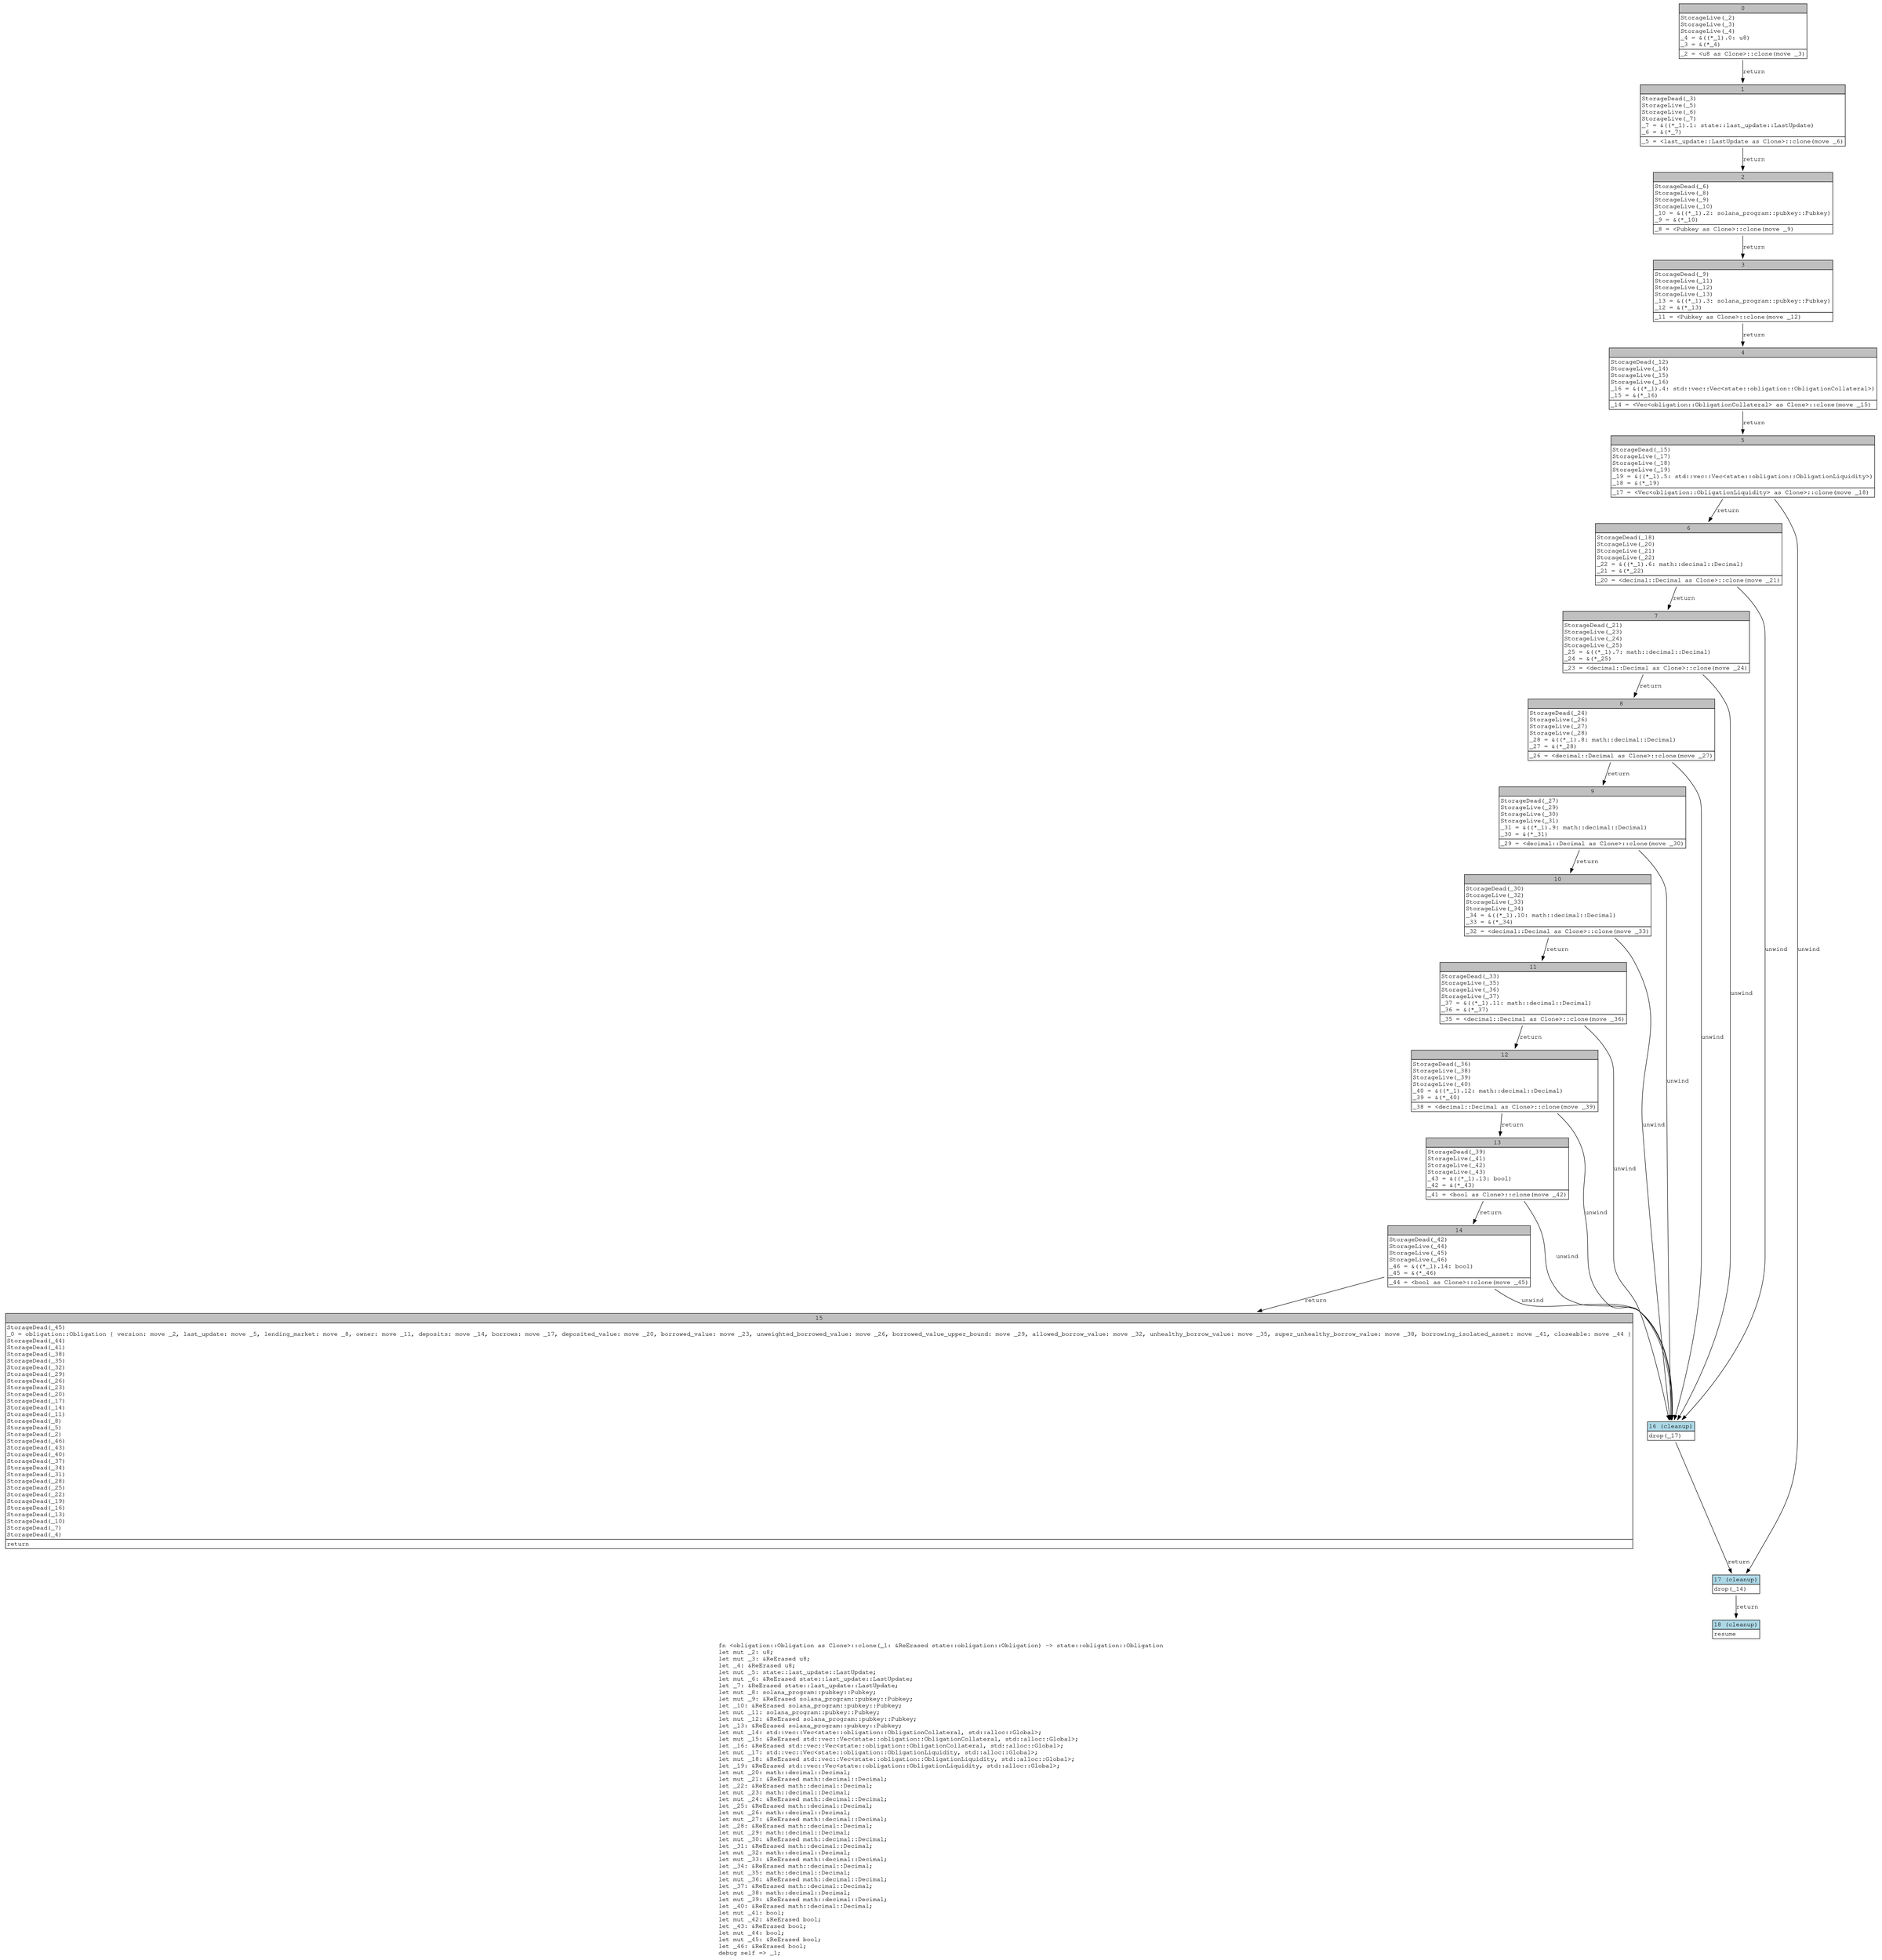 digraph Mir_0_1988 {
    graph [fontname="Courier, monospace"];
    node [fontname="Courier, monospace"];
    edge [fontname="Courier, monospace"];
    label=<fn &lt;obligation::Obligation as Clone&gt;::clone(_1: &amp;ReErased state::obligation::Obligation) -&gt; state::obligation::Obligation<br align="left"/>let mut _2: u8;<br align="left"/>let mut _3: &amp;ReErased u8;<br align="left"/>let _4: &amp;ReErased u8;<br align="left"/>let mut _5: state::last_update::LastUpdate;<br align="left"/>let mut _6: &amp;ReErased state::last_update::LastUpdate;<br align="left"/>let _7: &amp;ReErased state::last_update::LastUpdate;<br align="left"/>let mut _8: solana_program::pubkey::Pubkey;<br align="left"/>let mut _9: &amp;ReErased solana_program::pubkey::Pubkey;<br align="left"/>let _10: &amp;ReErased solana_program::pubkey::Pubkey;<br align="left"/>let mut _11: solana_program::pubkey::Pubkey;<br align="left"/>let mut _12: &amp;ReErased solana_program::pubkey::Pubkey;<br align="left"/>let _13: &amp;ReErased solana_program::pubkey::Pubkey;<br align="left"/>let mut _14: std::vec::Vec&lt;state::obligation::ObligationCollateral, std::alloc::Global&gt;;<br align="left"/>let mut _15: &amp;ReErased std::vec::Vec&lt;state::obligation::ObligationCollateral, std::alloc::Global&gt;;<br align="left"/>let _16: &amp;ReErased std::vec::Vec&lt;state::obligation::ObligationCollateral, std::alloc::Global&gt;;<br align="left"/>let mut _17: std::vec::Vec&lt;state::obligation::ObligationLiquidity, std::alloc::Global&gt;;<br align="left"/>let mut _18: &amp;ReErased std::vec::Vec&lt;state::obligation::ObligationLiquidity, std::alloc::Global&gt;;<br align="left"/>let _19: &amp;ReErased std::vec::Vec&lt;state::obligation::ObligationLiquidity, std::alloc::Global&gt;;<br align="left"/>let mut _20: math::decimal::Decimal;<br align="left"/>let mut _21: &amp;ReErased math::decimal::Decimal;<br align="left"/>let _22: &amp;ReErased math::decimal::Decimal;<br align="left"/>let mut _23: math::decimal::Decimal;<br align="left"/>let mut _24: &amp;ReErased math::decimal::Decimal;<br align="left"/>let _25: &amp;ReErased math::decimal::Decimal;<br align="left"/>let mut _26: math::decimal::Decimal;<br align="left"/>let mut _27: &amp;ReErased math::decimal::Decimal;<br align="left"/>let _28: &amp;ReErased math::decimal::Decimal;<br align="left"/>let mut _29: math::decimal::Decimal;<br align="left"/>let mut _30: &amp;ReErased math::decimal::Decimal;<br align="left"/>let _31: &amp;ReErased math::decimal::Decimal;<br align="left"/>let mut _32: math::decimal::Decimal;<br align="left"/>let mut _33: &amp;ReErased math::decimal::Decimal;<br align="left"/>let _34: &amp;ReErased math::decimal::Decimal;<br align="left"/>let mut _35: math::decimal::Decimal;<br align="left"/>let mut _36: &amp;ReErased math::decimal::Decimal;<br align="left"/>let _37: &amp;ReErased math::decimal::Decimal;<br align="left"/>let mut _38: math::decimal::Decimal;<br align="left"/>let mut _39: &amp;ReErased math::decimal::Decimal;<br align="left"/>let _40: &amp;ReErased math::decimal::Decimal;<br align="left"/>let mut _41: bool;<br align="left"/>let mut _42: &amp;ReErased bool;<br align="left"/>let _43: &amp;ReErased bool;<br align="left"/>let mut _44: bool;<br align="left"/>let mut _45: &amp;ReErased bool;<br align="left"/>let _46: &amp;ReErased bool;<br align="left"/>debug self =&gt; _1;<br align="left"/>>;
    bb0__0_1988 [shape="none", label=<<table border="0" cellborder="1" cellspacing="0"><tr><td bgcolor="gray" align="center" colspan="1">0</td></tr><tr><td align="left" balign="left">StorageLive(_2)<br/>StorageLive(_3)<br/>StorageLive(_4)<br/>_4 = &amp;((*_1).0: u8)<br/>_3 = &amp;(*_4)<br/></td></tr><tr><td align="left">_2 = &lt;u8 as Clone&gt;::clone(move _3)</td></tr></table>>];
    bb1__0_1988 [shape="none", label=<<table border="0" cellborder="1" cellspacing="0"><tr><td bgcolor="gray" align="center" colspan="1">1</td></tr><tr><td align="left" balign="left">StorageDead(_3)<br/>StorageLive(_5)<br/>StorageLive(_6)<br/>StorageLive(_7)<br/>_7 = &amp;((*_1).1: state::last_update::LastUpdate)<br/>_6 = &amp;(*_7)<br/></td></tr><tr><td align="left">_5 = &lt;last_update::LastUpdate as Clone&gt;::clone(move _6)</td></tr></table>>];
    bb2__0_1988 [shape="none", label=<<table border="0" cellborder="1" cellspacing="0"><tr><td bgcolor="gray" align="center" colspan="1">2</td></tr><tr><td align="left" balign="left">StorageDead(_6)<br/>StorageLive(_8)<br/>StorageLive(_9)<br/>StorageLive(_10)<br/>_10 = &amp;((*_1).2: solana_program::pubkey::Pubkey)<br/>_9 = &amp;(*_10)<br/></td></tr><tr><td align="left">_8 = &lt;Pubkey as Clone&gt;::clone(move _9)</td></tr></table>>];
    bb3__0_1988 [shape="none", label=<<table border="0" cellborder="1" cellspacing="0"><tr><td bgcolor="gray" align="center" colspan="1">3</td></tr><tr><td align="left" balign="left">StorageDead(_9)<br/>StorageLive(_11)<br/>StorageLive(_12)<br/>StorageLive(_13)<br/>_13 = &amp;((*_1).3: solana_program::pubkey::Pubkey)<br/>_12 = &amp;(*_13)<br/></td></tr><tr><td align="left">_11 = &lt;Pubkey as Clone&gt;::clone(move _12)</td></tr></table>>];
    bb4__0_1988 [shape="none", label=<<table border="0" cellborder="1" cellspacing="0"><tr><td bgcolor="gray" align="center" colspan="1">4</td></tr><tr><td align="left" balign="left">StorageDead(_12)<br/>StorageLive(_14)<br/>StorageLive(_15)<br/>StorageLive(_16)<br/>_16 = &amp;((*_1).4: std::vec::Vec&lt;state::obligation::ObligationCollateral&gt;)<br/>_15 = &amp;(*_16)<br/></td></tr><tr><td align="left">_14 = &lt;Vec&lt;obligation::ObligationCollateral&gt; as Clone&gt;::clone(move _15)</td></tr></table>>];
    bb5__0_1988 [shape="none", label=<<table border="0" cellborder="1" cellspacing="0"><tr><td bgcolor="gray" align="center" colspan="1">5</td></tr><tr><td align="left" balign="left">StorageDead(_15)<br/>StorageLive(_17)<br/>StorageLive(_18)<br/>StorageLive(_19)<br/>_19 = &amp;((*_1).5: std::vec::Vec&lt;state::obligation::ObligationLiquidity&gt;)<br/>_18 = &amp;(*_19)<br/></td></tr><tr><td align="left">_17 = &lt;Vec&lt;obligation::ObligationLiquidity&gt; as Clone&gt;::clone(move _18)</td></tr></table>>];
    bb6__0_1988 [shape="none", label=<<table border="0" cellborder="1" cellspacing="0"><tr><td bgcolor="gray" align="center" colspan="1">6</td></tr><tr><td align="left" balign="left">StorageDead(_18)<br/>StorageLive(_20)<br/>StorageLive(_21)<br/>StorageLive(_22)<br/>_22 = &amp;((*_1).6: math::decimal::Decimal)<br/>_21 = &amp;(*_22)<br/></td></tr><tr><td align="left">_20 = &lt;decimal::Decimal as Clone&gt;::clone(move _21)</td></tr></table>>];
    bb7__0_1988 [shape="none", label=<<table border="0" cellborder="1" cellspacing="0"><tr><td bgcolor="gray" align="center" colspan="1">7</td></tr><tr><td align="left" balign="left">StorageDead(_21)<br/>StorageLive(_23)<br/>StorageLive(_24)<br/>StorageLive(_25)<br/>_25 = &amp;((*_1).7: math::decimal::Decimal)<br/>_24 = &amp;(*_25)<br/></td></tr><tr><td align="left">_23 = &lt;decimal::Decimal as Clone&gt;::clone(move _24)</td></tr></table>>];
    bb8__0_1988 [shape="none", label=<<table border="0" cellborder="1" cellspacing="0"><tr><td bgcolor="gray" align="center" colspan="1">8</td></tr><tr><td align="left" balign="left">StorageDead(_24)<br/>StorageLive(_26)<br/>StorageLive(_27)<br/>StorageLive(_28)<br/>_28 = &amp;((*_1).8: math::decimal::Decimal)<br/>_27 = &amp;(*_28)<br/></td></tr><tr><td align="left">_26 = &lt;decimal::Decimal as Clone&gt;::clone(move _27)</td></tr></table>>];
    bb9__0_1988 [shape="none", label=<<table border="0" cellborder="1" cellspacing="0"><tr><td bgcolor="gray" align="center" colspan="1">9</td></tr><tr><td align="left" balign="left">StorageDead(_27)<br/>StorageLive(_29)<br/>StorageLive(_30)<br/>StorageLive(_31)<br/>_31 = &amp;((*_1).9: math::decimal::Decimal)<br/>_30 = &amp;(*_31)<br/></td></tr><tr><td align="left">_29 = &lt;decimal::Decimal as Clone&gt;::clone(move _30)</td></tr></table>>];
    bb10__0_1988 [shape="none", label=<<table border="0" cellborder="1" cellspacing="0"><tr><td bgcolor="gray" align="center" colspan="1">10</td></tr><tr><td align="left" balign="left">StorageDead(_30)<br/>StorageLive(_32)<br/>StorageLive(_33)<br/>StorageLive(_34)<br/>_34 = &amp;((*_1).10: math::decimal::Decimal)<br/>_33 = &amp;(*_34)<br/></td></tr><tr><td align="left">_32 = &lt;decimal::Decimal as Clone&gt;::clone(move _33)</td></tr></table>>];
    bb11__0_1988 [shape="none", label=<<table border="0" cellborder="1" cellspacing="0"><tr><td bgcolor="gray" align="center" colspan="1">11</td></tr><tr><td align="left" balign="left">StorageDead(_33)<br/>StorageLive(_35)<br/>StorageLive(_36)<br/>StorageLive(_37)<br/>_37 = &amp;((*_1).11: math::decimal::Decimal)<br/>_36 = &amp;(*_37)<br/></td></tr><tr><td align="left">_35 = &lt;decimal::Decimal as Clone&gt;::clone(move _36)</td></tr></table>>];
    bb12__0_1988 [shape="none", label=<<table border="0" cellborder="1" cellspacing="0"><tr><td bgcolor="gray" align="center" colspan="1">12</td></tr><tr><td align="left" balign="left">StorageDead(_36)<br/>StorageLive(_38)<br/>StorageLive(_39)<br/>StorageLive(_40)<br/>_40 = &amp;((*_1).12: math::decimal::Decimal)<br/>_39 = &amp;(*_40)<br/></td></tr><tr><td align="left">_38 = &lt;decimal::Decimal as Clone&gt;::clone(move _39)</td></tr></table>>];
    bb13__0_1988 [shape="none", label=<<table border="0" cellborder="1" cellspacing="0"><tr><td bgcolor="gray" align="center" colspan="1">13</td></tr><tr><td align="left" balign="left">StorageDead(_39)<br/>StorageLive(_41)<br/>StorageLive(_42)<br/>StorageLive(_43)<br/>_43 = &amp;((*_1).13: bool)<br/>_42 = &amp;(*_43)<br/></td></tr><tr><td align="left">_41 = &lt;bool as Clone&gt;::clone(move _42)</td></tr></table>>];
    bb14__0_1988 [shape="none", label=<<table border="0" cellborder="1" cellspacing="0"><tr><td bgcolor="gray" align="center" colspan="1">14</td></tr><tr><td align="left" balign="left">StorageDead(_42)<br/>StorageLive(_44)<br/>StorageLive(_45)<br/>StorageLive(_46)<br/>_46 = &amp;((*_1).14: bool)<br/>_45 = &amp;(*_46)<br/></td></tr><tr><td align="left">_44 = &lt;bool as Clone&gt;::clone(move _45)</td></tr></table>>];
    bb15__0_1988 [shape="none", label=<<table border="0" cellborder="1" cellspacing="0"><tr><td bgcolor="gray" align="center" colspan="1">15</td></tr><tr><td align="left" balign="left">StorageDead(_45)<br/>_0 = obligation::Obligation { version: move _2, last_update: move _5, lending_market: move _8, owner: move _11, deposits: move _14, borrows: move _17, deposited_value: move _20, borrowed_value: move _23, unweighted_borrowed_value: move _26, borrowed_value_upper_bound: move _29, allowed_borrow_value: move _32, unhealthy_borrow_value: move _35, super_unhealthy_borrow_value: move _38, borrowing_isolated_asset: move _41, closeable: move _44 }<br/>StorageDead(_44)<br/>StorageDead(_41)<br/>StorageDead(_38)<br/>StorageDead(_35)<br/>StorageDead(_32)<br/>StorageDead(_29)<br/>StorageDead(_26)<br/>StorageDead(_23)<br/>StorageDead(_20)<br/>StorageDead(_17)<br/>StorageDead(_14)<br/>StorageDead(_11)<br/>StorageDead(_8)<br/>StorageDead(_5)<br/>StorageDead(_2)<br/>StorageDead(_46)<br/>StorageDead(_43)<br/>StorageDead(_40)<br/>StorageDead(_37)<br/>StorageDead(_34)<br/>StorageDead(_31)<br/>StorageDead(_28)<br/>StorageDead(_25)<br/>StorageDead(_22)<br/>StorageDead(_19)<br/>StorageDead(_16)<br/>StorageDead(_13)<br/>StorageDead(_10)<br/>StorageDead(_7)<br/>StorageDead(_4)<br/></td></tr><tr><td align="left">return</td></tr></table>>];
    bb16__0_1988 [shape="none", label=<<table border="0" cellborder="1" cellspacing="0"><tr><td bgcolor="lightblue" align="center" colspan="1">16 (cleanup)</td></tr><tr><td align="left">drop(_17)</td></tr></table>>];
    bb17__0_1988 [shape="none", label=<<table border="0" cellborder="1" cellspacing="0"><tr><td bgcolor="lightblue" align="center" colspan="1">17 (cleanup)</td></tr><tr><td align="left">drop(_14)</td></tr></table>>];
    bb18__0_1988 [shape="none", label=<<table border="0" cellborder="1" cellspacing="0"><tr><td bgcolor="lightblue" align="center" colspan="1">18 (cleanup)</td></tr><tr><td align="left">resume</td></tr></table>>];
    bb0__0_1988 -> bb1__0_1988 [label="return"];
    bb1__0_1988 -> bb2__0_1988 [label="return"];
    bb2__0_1988 -> bb3__0_1988 [label="return"];
    bb3__0_1988 -> bb4__0_1988 [label="return"];
    bb4__0_1988 -> bb5__0_1988 [label="return"];
    bb5__0_1988 -> bb6__0_1988 [label="return"];
    bb5__0_1988 -> bb17__0_1988 [label="unwind"];
    bb6__0_1988 -> bb7__0_1988 [label="return"];
    bb6__0_1988 -> bb16__0_1988 [label="unwind"];
    bb7__0_1988 -> bb8__0_1988 [label="return"];
    bb7__0_1988 -> bb16__0_1988 [label="unwind"];
    bb8__0_1988 -> bb9__0_1988 [label="return"];
    bb8__0_1988 -> bb16__0_1988 [label="unwind"];
    bb9__0_1988 -> bb10__0_1988 [label="return"];
    bb9__0_1988 -> bb16__0_1988 [label="unwind"];
    bb10__0_1988 -> bb11__0_1988 [label="return"];
    bb10__0_1988 -> bb16__0_1988 [label="unwind"];
    bb11__0_1988 -> bb12__0_1988 [label="return"];
    bb11__0_1988 -> bb16__0_1988 [label="unwind"];
    bb12__0_1988 -> bb13__0_1988 [label="return"];
    bb12__0_1988 -> bb16__0_1988 [label="unwind"];
    bb13__0_1988 -> bb14__0_1988 [label="return"];
    bb13__0_1988 -> bb16__0_1988 [label="unwind"];
    bb14__0_1988 -> bb15__0_1988 [label="return"];
    bb14__0_1988 -> bb16__0_1988 [label="unwind"];
    bb16__0_1988 -> bb17__0_1988 [label="return"];
    bb17__0_1988 -> bb18__0_1988 [label="return"];
}
